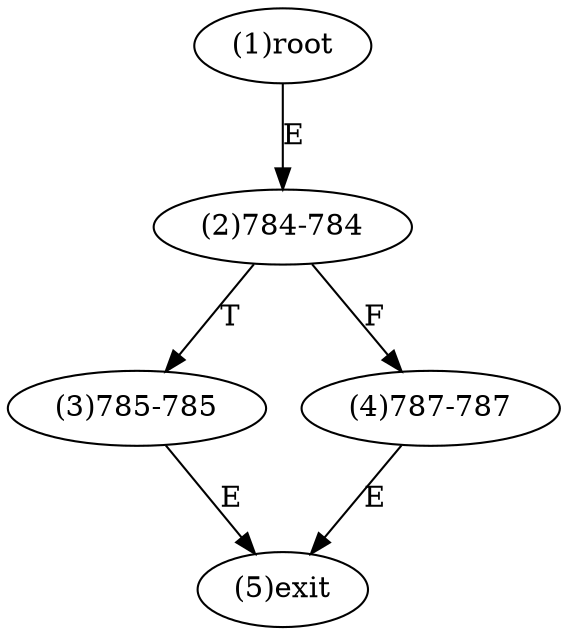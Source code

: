 digraph "" { 
1[ label="(1)root"];
2[ label="(2)784-784"];
3[ label="(3)785-785"];
4[ label="(4)787-787"];
5[ label="(5)exit"];
1->2[ label="E"];
2->4[ label="F"];
2->3[ label="T"];
3->5[ label="E"];
4->5[ label="E"];
}